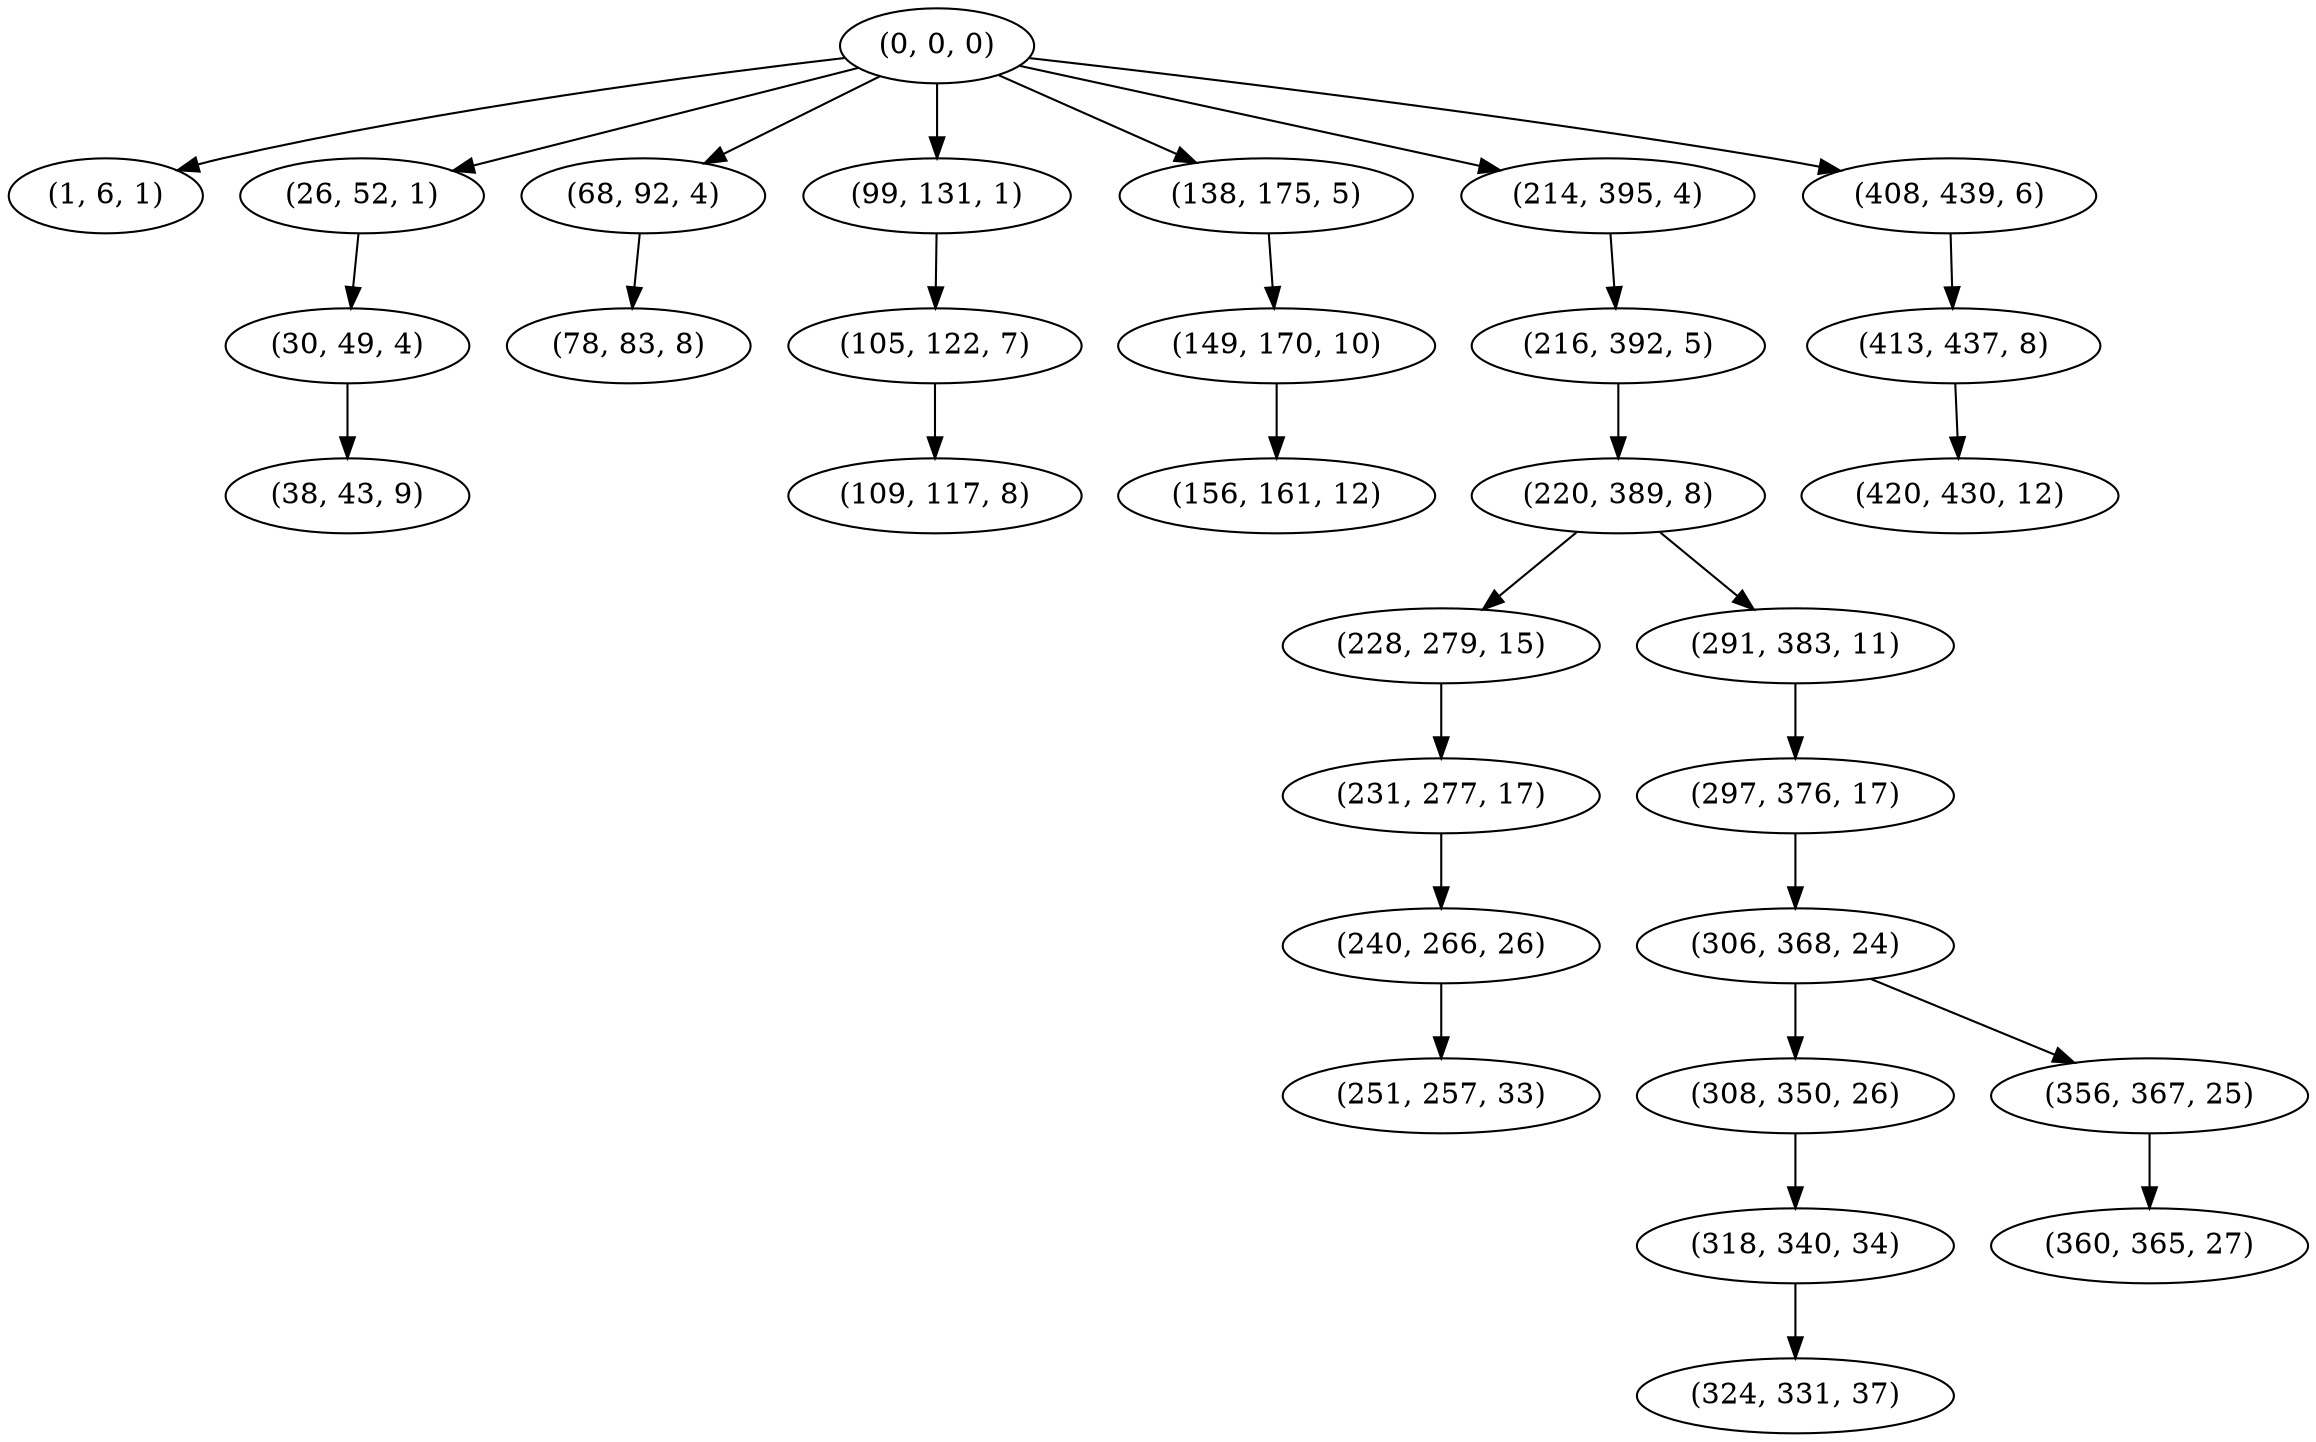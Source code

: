 digraph tree {
    "(0, 0, 0)";
    "(1, 6, 1)";
    "(26, 52, 1)";
    "(30, 49, 4)";
    "(38, 43, 9)";
    "(68, 92, 4)";
    "(78, 83, 8)";
    "(99, 131, 1)";
    "(105, 122, 7)";
    "(109, 117, 8)";
    "(138, 175, 5)";
    "(149, 170, 10)";
    "(156, 161, 12)";
    "(214, 395, 4)";
    "(216, 392, 5)";
    "(220, 389, 8)";
    "(228, 279, 15)";
    "(231, 277, 17)";
    "(240, 266, 26)";
    "(251, 257, 33)";
    "(291, 383, 11)";
    "(297, 376, 17)";
    "(306, 368, 24)";
    "(308, 350, 26)";
    "(318, 340, 34)";
    "(324, 331, 37)";
    "(356, 367, 25)";
    "(360, 365, 27)";
    "(408, 439, 6)";
    "(413, 437, 8)";
    "(420, 430, 12)";
    "(0, 0, 0)" -> "(1, 6, 1)";
    "(0, 0, 0)" -> "(26, 52, 1)";
    "(0, 0, 0)" -> "(68, 92, 4)";
    "(0, 0, 0)" -> "(99, 131, 1)";
    "(0, 0, 0)" -> "(138, 175, 5)";
    "(0, 0, 0)" -> "(214, 395, 4)";
    "(0, 0, 0)" -> "(408, 439, 6)";
    "(26, 52, 1)" -> "(30, 49, 4)";
    "(30, 49, 4)" -> "(38, 43, 9)";
    "(68, 92, 4)" -> "(78, 83, 8)";
    "(99, 131, 1)" -> "(105, 122, 7)";
    "(105, 122, 7)" -> "(109, 117, 8)";
    "(138, 175, 5)" -> "(149, 170, 10)";
    "(149, 170, 10)" -> "(156, 161, 12)";
    "(214, 395, 4)" -> "(216, 392, 5)";
    "(216, 392, 5)" -> "(220, 389, 8)";
    "(220, 389, 8)" -> "(228, 279, 15)";
    "(220, 389, 8)" -> "(291, 383, 11)";
    "(228, 279, 15)" -> "(231, 277, 17)";
    "(231, 277, 17)" -> "(240, 266, 26)";
    "(240, 266, 26)" -> "(251, 257, 33)";
    "(291, 383, 11)" -> "(297, 376, 17)";
    "(297, 376, 17)" -> "(306, 368, 24)";
    "(306, 368, 24)" -> "(308, 350, 26)";
    "(306, 368, 24)" -> "(356, 367, 25)";
    "(308, 350, 26)" -> "(318, 340, 34)";
    "(318, 340, 34)" -> "(324, 331, 37)";
    "(356, 367, 25)" -> "(360, 365, 27)";
    "(408, 439, 6)" -> "(413, 437, 8)";
    "(413, 437, 8)" -> "(420, 430, 12)";
}
